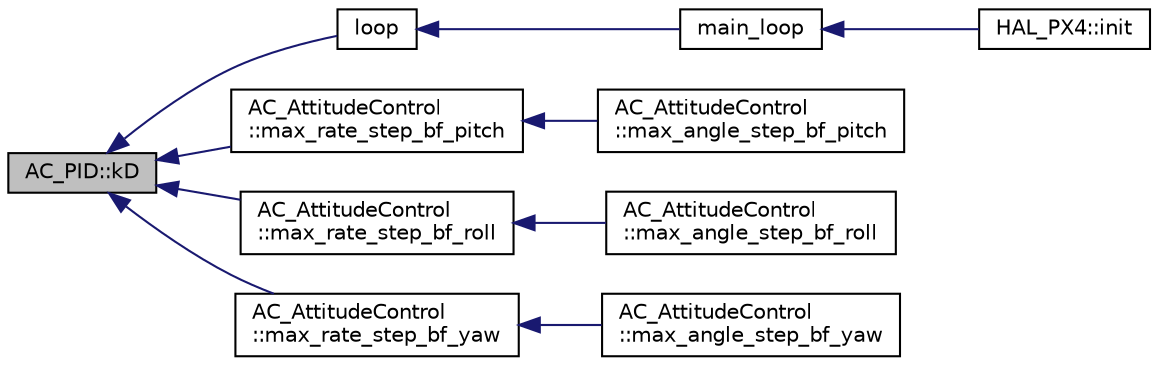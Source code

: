 digraph "AC_PID::kD"
{
 // INTERACTIVE_SVG=YES
  edge [fontname="Helvetica",fontsize="10",labelfontname="Helvetica",labelfontsize="10"];
  node [fontname="Helvetica",fontsize="10",shape=record];
  rankdir="LR";
  Node1 [label="AC_PID::kD",height=0.2,width=0.4,color="black", fillcolor="grey75", style="filled" fontcolor="black"];
  Node1 -> Node2 [dir="back",color="midnightblue",fontsize="10",style="solid",fontname="Helvetica"];
  Node2 [label="loop",height=0.2,width=0.4,color="black", fillcolor="white", style="filled",URL="$AC__PID__test_8pde.html#afe461d27b9c48d5921c00d521181f12f"];
  Node2 -> Node3 [dir="back",color="midnightblue",fontsize="10",style="solid",fontname="Helvetica"];
  Node3 [label="main_loop",height=0.2,width=0.4,color="black", fillcolor="white", style="filled",URL="$HAL__PX4__Class_8cpp.html#a9bd6e6ad19a651d2c83ab3edb8d51924"];
  Node3 -> Node4 [dir="back",color="midnightblue",fontsize="10",style="solid",fontname="Helvetica"];
  Node4 [label="HAL_PX4::init",height=0.2,width=0.4,color="black", fillcolor="white", style="filled",URL="$classHAL__PX4.html#aa30a8fe0c2c42ede8ced6fc21e1c748a"];
  Node1 -> Node5 [dir="back",color="midnightblue",fontsize="10",style="solid",fontname="Helvetica"];
  Node5 [label="AC_AttitudeControl\l::max_rate_step_bf_pitch",height=0.2,width=0.4,color="black", fillcolor="white", style="filled",URL="$classAC__AttitudeControl.html#a874d7c2f98a3ad251d9f91cc936694e2"];
  Node5 -> Node6 [dir="back",color="midnightblue",fontsize="10",style="solid",fontname="Helvetica"];
  Node6 [label="AC_AttitudeControl\l::max_angle_step_bf_pitch",height=0.2,width=0.4,color="black", fillcolor="white", style="filled",URL="$classAC__AttitudeControl.html#a18ad3ea19760b7a23f3980ca96e93c22"];
  Node1 -> Node7 [dir="back",color="midnightblue",fontsize="10",style="solid",fontname="Helvetica"];
  Node7 [label="AC_AttitudeControl\l::max_rate_step_bf_roll",height=0.2,width=0.4,color="black", fillcolor="white", style="filled",URL="$classAC__AttitudeControl.html#a81707c8a063a129c3025c87687b06b52"];
  Node7 -> Node8 [dir="back",color="midnightblue",fontsize="10",style="solid",fontname="Helvetica"];
  Node8 [label="AC_AttitudeControl\l::max_angle_step_bf_roll",height=0.2,width=0.4,color="black", fillcolor="white", style="filled",URL="$classAC__AttitudeControl.html#ac1746c80bb8ee8eddb2bcc6c5158fd1c"];
  Node1 -> Node9 [dir="back",color="midnightblue",fontsize="10",style="solid",fontname="Helvetica"];
  Node9 [label="AC_AttitudeControl\l::max_rate_step_bf_yaw",height=0.2,width=0.4,color="black", fillcolor="white", style="filled",URL="$classAC__AttitudeControl.html#a8d9a7d9bcefcac0e41adb1136cac46a6"];
  Node9 -> Node10 [dir="back",color="midnightblue",fontsize="10",style="solid",fontname="Helvetica"];
  Node10 [label="AC_AttitudeControl\l::max_angle_step_bf_yaw",height=0.2,width=0.4,color="black", fillcolor="white", style="filled",URL="$classAC__AttitudeControl.html#aa4a730a59ab7eb155f7acb8b60089f56"];
}
